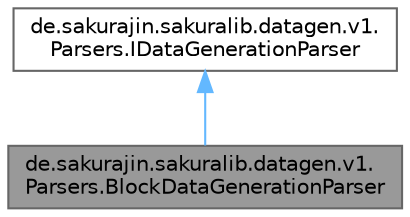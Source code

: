 digraph "de.sakurajin.sakuralib.datagen.v1.Parsers.BlockDataGenerationParser"
{
 // LATEX_PDF_SIZE
  bgcolor="transparent";
  edge [fontname=Helvetica,fontsize=10,labelfontname=Helvetica,labelfontsize=10];
  node [fontname=Helvetica,fontsize=10,shape=box,height=0.2,width=0.4];
  Node1 [label="de.sakurajin.sakuralib.datagen.v1.\lParsers.BlockDataGenerationParser",height=0.2,width=0.4,color="gray40", fillcolor="grey60", style="filled", fontcolor="black",tooltip="This parser is used to generate block items for blocks that implement the BlockItemGenerateable inter..."];
  Node2 -> Node1 [dir="back",color="steelblue1",style="solid"];
  Node2 [label="de.sakurajin.sakuralib.datagen.v1.\lParsers.IDataGenerationParser",height=0.2,width=0.4,color="gray40", fillcolor="white", style="filled",URL="$interfacede_1_1sakurajin_1_1sakuralib_1_1datagen_1_1v1_1_1Parsers_1_1IDataGenerationParser.html",tooltip="This interface is used to parse annotations."];
}
